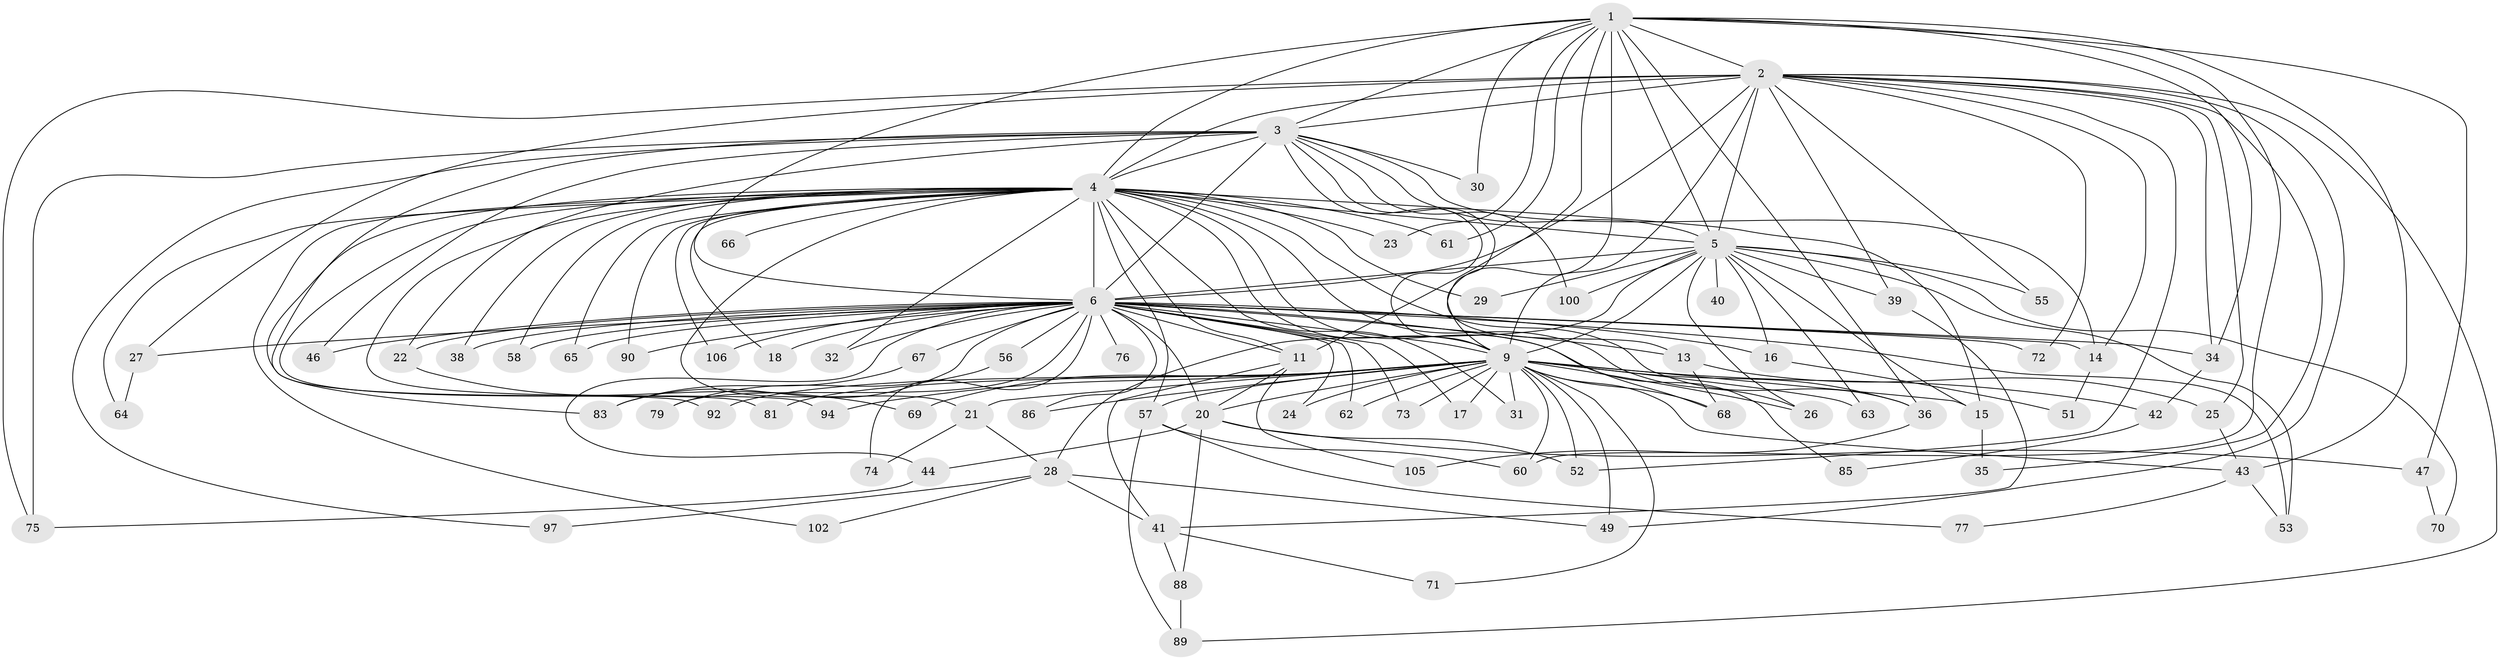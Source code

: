 // Generated by graph-tools (version 1.1) at 2025/51/02/27/25 19:51:42]
// undirected, 80 vertices, 179 edges
graph export_dot {
graph [start="1"]
  node [color=gray90,style=filled];
  1 [super="+48"];
  2 [super="+80"];
  3 [super="+78"];
  4 [super="+7"];
  5 [super="+8"];
  6 [super="+10"];
  9 [super="+37"];
  11 [super="+12"];
  13;
  14;
  15 [super="+54"];
  16;
  17 [super="+19"];
  18;
  20 [super="+96"];
  21 [super="+50"];
  22;
  23;
  24;
  25 [super="+91"];
  26 [super="+45"];
  27;
  28 [super="+33"];
  29;
  30;
  31;
  32;
  34;
  35;
  36 [super="+84"];
  38;
  39;
  40;
  41 [super="+87"];
  42;
  43;
  44;
  46;
  47;
  49 [super="+101"];
  51;
  52 [super="+104"];
  53 [super="+59"];
  55;
  56;
  57;
  58;
  60 [super="+98"];
  61;
  62;
  63;
  64;
  65;
  66;
  67;
  68 [super="+82"];
  69;
  70;
  71;
  72;
  73;
  74;
  75 [super="+99"];
  76;
  77;
  79;
  81;
  83 [super="+93"];
  85;
  86 [super="+103"];
  88;
  89 [super="+95"];
  90;
  92;
  94;
  97;
  100;
  102;
  105;
  106;
  1 -- 2;
  1 -- 3;
  1 -- 4 [weight=2];
  1 -- 5 [weight=2];
  1 -- 6 [weight=2];
  1 -- 9;
  1 -- 11;
  1 -- 23;
  1 -- 30;
  1 -- 34 [weight=2];
  1 -- 43;
  1 -- 47;
  1 -- 60;
  1 -- 61;
  1 -- 36;
  2 -- 3;
  2 -- 4 [weight=2];
  2 -- 5 [weight=2];
  2 -- 6 [weight=2];
  2 -- 9;
  2 -- 14;
  2 -- 25;
  2 -- 27;
  2 -- 35;
  2 -- 39;
  2 -- 49;
  2 -- 52;
  2 -- 55;
  2 -- 72;
  2 -- 75;
  2 -- 89;
  2 -- 34;
  3 -- 4 [weight=2];
  3 -- 5 [weight=2];
  3 -- 6 [weight=2];
  3 -- 9;
  3 -- 13;
  3 -- 22;
  3 -- 30;
  3 -- 46;
  3 -- 92;
  3 -- 97;
  3 -- 100;
  3 -- 14;
  3 -- 75;
  4 -- 5 [weight=4];
  4 -- 6 [weight=4];
  4 -- 9 [weight=2];
  4 -- 21 [weight=2];
  4 -- 31;
  4 -- 32;
  4 -- 58;
  4 -- 68;
  4 -- 81;
  4 -- 83;
  4 -- 90;
  4 -- 94;
  4 -- 106;
  4 -- 64;
  4 -- 65;
  4 -- 66;
  4 -- 11;
  4 -- 15;
  4 -- 18;
  4 -- 23;
  4 -- 29;
  4 -- 36;
  4 -- 38;
  4 -- 102;
  4 -- 57;
  4 -- 61;
  4 -- 26;
  5 -- 6 [weight=4];
  5 -- 9 [weight=2];
  5 -- 16;
  5 -- 28 [weight=2];
  5 -- 40 [weight=2];
  5 -- 70;
  5 -- 15;
  5 -- 26;
  5 -- 29;
  5 -- 100;
  5 -- 39;
  5 -- 53;
  5 -- 55;
  5 -- 63;
  6 -- 9 [weight=3];
  6 -- 14;
  6 -- 20;
  6 -- 22;
  6 -- 24;
  6 -- 34;
  6 -- 38;
  6 -- 53;
  6 -- 56 [weight=2];
  6 -- 65;
  6 -- 67 [weight=2];
  6 -- 72;
  6 -- 74;
  6 -- 76 [weight=2];
  6 -- 79;
  6 -- 83;
  6 -- 86;
  6 -- 73;
  6 -- 13;
  6 -- 16;
  6 -- 17;
  6 -- 18;
  6 -- 85;
  6 -- 90;
  6 -- 27;
  6 -- 32;
  6 -- 106;
  6 -- 44;
  6 -- 46;
  6 -- 58;
  6 -- 62;
  6 -- 11;
  9 -- 17 [weight=2];
  9 -- 21;
  9 -- 24;
  9 -- 26;
  9 -- 31;
  9 -- 36;
  9 -- 42;
  9 -- 43;
  9 -- 49;
  9 -- 52;
  9 -- 57;
  9 -- 63;
  9 -- 69;
  9 -- 71;
  9 -- 81;
  9 -- 86 [weight=2];
  9 -- 92;
  9 -- 94;
  9 -- 15;
  9 -- 60;
  9 -- 73;
  9 -- 62;
  9 -- 20;
  9 -- 68;
  11 -- 20;
  11 -- 105;
  11 -- 41;
  13 -- 25;
  13 -- 68;
  14 -- 51;
  15 -- 35;
  16 -- 51;
  20 -- 44;
  20 -- 47;
  20 -- 88;
  20 -- 52;
  21 -- 28;
  21 -- 74;
  22 -- 69;
  25 -- 43;
  27 -- 64;
  28 -- 41;
  28 -- 97;
  28 -- 102;
  28 -- 49;
  34 -- 42;
  36 -- 105;
  39 -- 41;
  41 -- 71;
  41 -- 88;
  42 -- 85;
  43 -- 77;
  43 -- 53;
  44 -- 75;
  47 -- 70;
  56 -- 79;
  57 -- 60;
  57 -- 77;
  57 -- 89;
  67 -- 83;
  88 -- 89;
}
